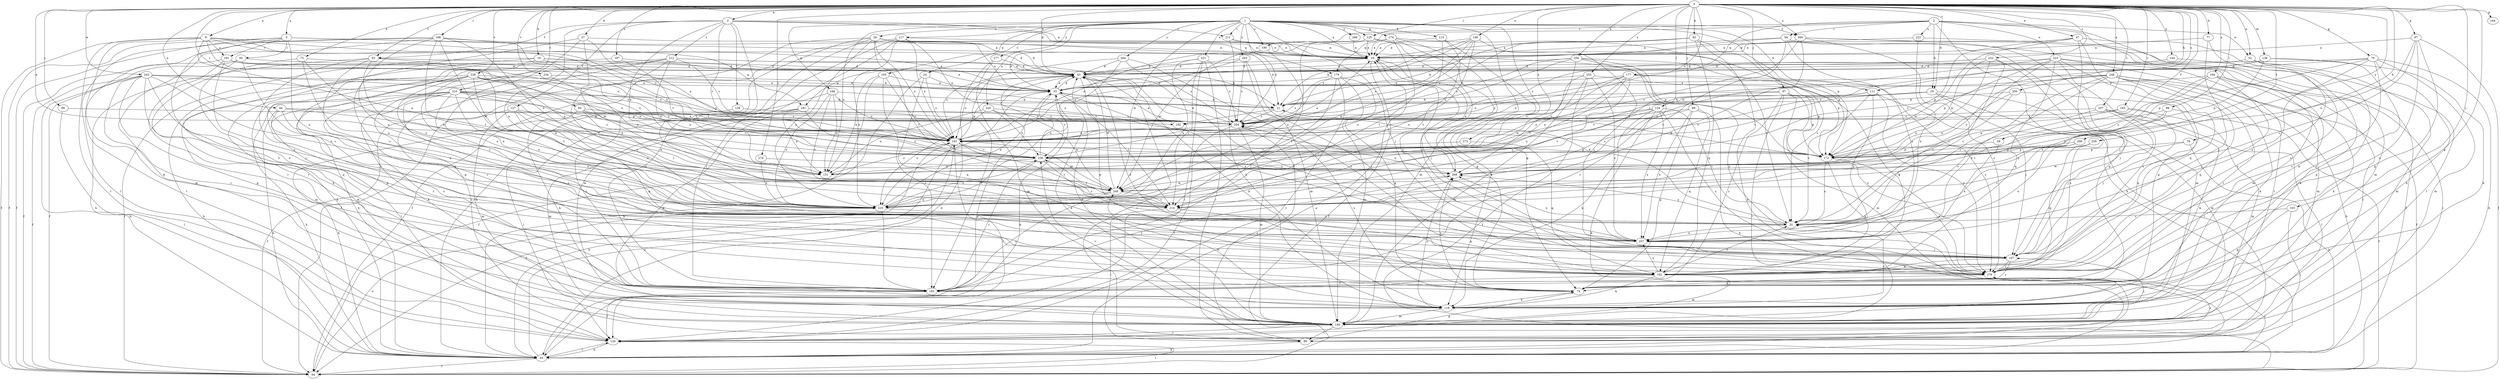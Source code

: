 strict digraph  {
0;
1;
2;
3;
5;
9;
10;
16;
19;
21;
24;
29;
32;
37;
43;
44;
47;
52;
53;
59;
63;
64;
67;
70;
74;
75;
77;
78;
83;
85;
88;
93;
94;
95;
96;
97;
98;
99;
103;
107;
111;
113;
117;
118;
124;
125;
127;
128;
129;
138;
140;
144;
148;
151;
161;
164;
165;
166;
172;
174;
177;
179;
181;
182;
183;
188;
190;
191;
192;
193;
194;
197;
200;
204;
206;
207;
210;
211;
212;
214;
220;
221;
222;
223;
225;
228;
233;
234;
236;
243;
246;
248;
253;
256;
257;
259;
260;
263;
264;
266;
268;
273;
274;
277;
279;
0 -> 3  [label=a];
0 -> 5  [label=a];
0 -> 9  [label=a];
0 -> 16  [label=b];
0 -> 19  [label=b];
0 -> 37  [label=d];
0 -> 43  [label=d];
0 -> 44  [label=e];
0 -> 47  [label=e];
0 -> 52  [label=e];
0 -> 59  [label=f];
0 -> 63  [label=f];
0 -> 67  [label=g];
0 -> 70  [label=g];
0 -> 74  [label=g];
0 -> 75  [label=h];
0 -> 77  [label=h];
0 -> 78  [label=h];
0 -> 83  [label=h];
0 -> 88  [label=i];
0 -> 93  [label=i];
0 -> 97  [label=j];
0 -> 98  [label=j];
0 -> 99  [label=j];
0 -> 103  [label=j];
0 -> 111  [label=k];
0 -> 124  [label=l];
0 -> 125  [label=l];
0 -> 138  [label=m];
0 -> 144  [label=n];
0 -> 148  [label=n];
0 -> 161  [label=o];
0 -> 164  [label=p];
0 -> 183  [label=r];
0 -> 188  [label=r];
0 -> 194  [label=s];
0 -> 197  [label=s];
0 -> 200  [label=s];
0 -> 204  [label=s];
0 -> 206  [label=t];
0 -> 207  [label=t];
0 -> 210  [label=t];
0 -> 228  [label=v];
0 -> 233  [label=v];
0 -> 234  [label=v];
0 -> 243  [label=w];
0 -> 248  [label=x];
0 -> 253  [label=x];
0 -> 256  [label=x];
0 -> 259  [label=y];
0 -> 260  [label=y];
0 -> 273  [label=z];
0 -> 274  [label=z];
1 -> 10  [label=a];
1 -> 24  [label=c];
1 -> 29  [label=c];
1 -> 74  [label=g];
1 -> 107  [label=j];
1 -> 111  [label=k];
1 -> 113  [label=k];
1 -> 117  [label=k];
1 -> 125  [label=l];
1 -> 140  [label=m];
1 -> 151  [label=n];
1 -> 165  [label=p];
1 -> 166  [label=p];
1 -> 172  [label=p];
1 -> 174  [label=q];
1 -> 190  [label=r];
1 -> 204  [label=s];
1 -> 211  [label=t];
1 -> 220  [label=u];
1 -> 221  [label=u];
1 -> 246  [label=w];
1 -> 260  [label=y];
1 -> 263  [label=y];
1 -> 264  [label=y];
1 -> 266  [label=y];
1 -> 277  [label=z];
2 -> 19  [label=b];
2 -> 52  [label=e];
2 -> 85  [label=h];
2 -> 94  [label=i];
2 -> 118  [label=k];
2 -> 140  [label=m];
2 -> 177  [label=q];
2 -> 179  [label=q];
2 -> 190  [label=r];
2 -> 222  [label=u];
2 -> 223  [label=u];
3 -> 10  [label=a];
3 -> 63  [label=f];
3 -> 127  [label=l];
3 -> 128  [label=l];
3 -> 151  [label=n];
3 -> 179  [label=q];
3 -> 211  [label=t];
3 -> 212  [label=t];
3 -> 214  [label=t];
3 -> 225  [label=u];
3 -> 236  [label=v];
5 -> 10  [label=a];
5 -> 43  [label=d];
5 -> 64  [label=f];
5 -> 95  [label=i];
5 -> 129  [label=l];
5 -> 191  [label=r];
5 -> 225  [label=u];
5 -> 279  [label=z];
9 -> 53  [label=e];
9 -> 64  [label=f];
9 -> 118  [label=k];
9 -> 129  [label=l];
9 -> 151  [label=n];
9 -> 161  [label=o];
9 -> 181  [label=q];
9 -> 191  [label=r];
9 -> 192  [label=r];
9 -> 204  [label=s];
10 -> 43  [label=d];
10 -> 64  [label=f];
10 -> 107  [label=j];
10 -> 181  [label=q];
16 -> 43  [label=d];
16 -> 53  [label=e];
16 -> 64  [label=f];
16 -> 118  [label=k];
16 -> 161  [label=o];
16 -> 182  [label=q];
19 -> 21  [label=b];
19 -> 107  [label=j];
19 -> 140  [label=m];
19 -> 192  [label=r];
19 -> 236  [label=v];
19 -> 279  [label=z];
21 -> 192  [label=r];
21 -> 204  [label=s];
24 -> 53  [label=e];
24 -> 64  [label=f];
24 -> 161  [label=o];
24 -> 182  [label=q];
29 -> 10  [label=a];
29 -> 21  [label=b];
29 -> 43  [label=d];
29 -> 53  [label=e];
29 -> 64  [label=f];
29 -> 85  [label=h];
29 -> 161  [label=o];
29 -> 193  [label=r];
29 -> 214  [label=t];
29 -> 225  [label=u];
32 -> 43  [label=d];
32 -> 257  [label=x];
32 -> 268  [label=y];
37 -> 10  [label=a];
37 -> 85  [label=h];
37 -> 161  [label=o];
37 -> 246  [label=w];
37 -> 257  [label=x];
43 -> 53  [label=e];
43 -> 96  [label=i];
43 -> 118  [label=k];
43 -> 161  [label=o];
43 -> 182  [label=q];
43 -> 193  [label=r];
44 -> 85  [label=h];
44 -> 204  [label=s];
44 -> 225  [label=u];
44 -> 236  [label=v];
44 -> 279  [label=z];
47 -> 10  [label=a];
47 -> 107  [label=j];
47 -> 129  [label=l];
47 -> 172  [label=p];
47 -> 182  [label=q];
47 -> 246  [label=w];
52 -> 43  [label=d];
52 -> 74  [label=g];
52 -> 140  [label=m];
52 -> 279  [label=z];
53 -> 21  [label=b];
53 -> 43  [label=d];
53 -> 85  [label=h];
53 -> 214  [label=t];
53 -> 225  [label=u];
53 -> 236  [label=v];
53 -> 257  [label=x];
59 -> 172  [label=p];
59 -> 257  [label=x];
63 -> 32  [label=c];
63 -> 43  [label=d];
63 -> 85  [label=h];
63 -> 151  [label=n];
63 -> 225  [label=u];
63 -> 279  [label=z];
64 -> 129  [label=l];
64 -> 225  [label=u];
67 -> 10  [label=a];
67 -> 32  [label=c];
67 -> 64  [label=f];
67 -> 74  [label=g];
67 -> 151  [label=n];
67 -> 279  [label=z];
70 -> 43  [label=d];
70 -> 85  [label=h];
70 -> 118  [label=k];
70 -> 140  [label=m];
70 -> 172  [label=p];
70 -> 236  [label=v];
70 -> 257  [label=x];
70 -> 279  [label=z];
74 -> 118  [label=k];
74 -> 204  [label=s];
74 -> 268  [label=y];
75 -> 43  [label=d];
75 -> 193  [label=r];
75 -> 225  [label=u];
75 -> 246  [label=w];
77 -> 10  [label=a];
77 -> 107  [label=j];
77 -> 279  [label=z];
78 -> 85  [label=h];
78 -> 172  [label=p];
78 -> 246  [label=w];
83 -> 10  [label=a];
83 -> 21  [label=b];
83 -> 32  [label=c];
83 -> 85  [label=h];
83 -> 182  [label=q];
83 -> 204  [label=s];
85 -> 10  [label=a];
85 -> 43  [label=d];
85 -> 64  [label=f];
85 -> 129  [label=l];
85 -> 161  [label=o];
85 -> 279  [label=z];
88 -> 64  [label=f];
88 -> 204  [label=s];
88 -> 214  [label=t];
88 -> 268  [label=y];
93 -> 85  [label=h];
93 -> 161  [label=o];
93 -> 204  [label=s];
93 -> 214  [label=t];
93 -> 236  [label=v];
94 -> 10  [label=a];
94 -> 53  [label=e];
94 -> 129  [label=l];
94 -> 140  [label=m];
94 -> 214  [label=t];
94 -> 257  [label=x];
95 -> 32  [label=c];
95 -> 43  [label=d];
95 -> 64  [label=f];
95 -> 107  [label=j];
96 -> 74  [label=g];
96 -> 85  [label=h];
96 -> 204  [label=s];
96 -> 279  [label=z];
97 -> 21  [label=b];
97 -> 129  [label=l];
97 -> 140  [label=m];
97 -> 172  [label=p];
97 -> 193  [label=r];
97 -> 225  [label=u];
97 -> 279  [label=z];
98 -> 74  [label=g];
98 -> 85  [label=h];
98 -> 161  [label=o];
98 -> 182  [label=q];
98 -> 204  [label=s];
98 -> 257  [label=x];
99 -> 129  [label=l];
99 -> 204  [label=s];
103 -> 32  [label=c];
103 -> 74  [label=g];
103 -> 96  [label=i];
107 -> 43  [label=d];
107 -> 182  [label=q];
107 -> 193  [label=r];
107 -> 279  [label=z];
111 -> 21  [label=b];
111 -> 32  [label=c];
111 -> 96  [label=i];
111 -> 236  [label=v];
111 -> 257  [label=x];
111 -> 279  [label=z];
113 -> 10  [label=a];
113 -> 118  [label=k];
113 -> 214  [label=t];
113 -> 225  [label=u];
117 -> 10  [label=a];
117 -> 64  [label=f];
117 -> 140  [label=m];
117 -> 161  [label=o];
117 -> 193  [label=r];
117 -> 225  [label=u];
117 -> 268  [label=y];
118 -> 32  [label=c];
118 -> 140  [label=m];
118 -> 246  [label=w];
118 -> 268  [label=y];
124 -> 32  [label=c];
124 -> 85  [label=h];
124 -> 118  [label=k];
124 -> 204  [label=s];
124 -> 225  [label=u];
124 -> 236  [label=v];
124 -> 257  [label=x];
124 -> 279  [label=z];
125 -> 10  [label=a];
125 -> 107  [label=j];
125 -> 172  [label=p];
125 -> 225  [label=u];
125 -> 246  [label=w];
127 -> 64  [label=f];
127 -> 140  [label=m];
127 -> 182  [label=q];
127 -> 204  [label=s];
127 -> 225  [label=u];
127 -> 246  [label=w];
128 -> 118  [label=k];
128 -> 204  [label=s];
129 -> 85  [label=h];
138 -> 43  [label=d];
138 -> 118  [label=k];
138 -> 161  [label=o];
138 -> 172  [label=p];
138 -> 279  [label=z];
140 -> 43  [label=d];
140 -> 53  [label=e];
140 -> 96  [label=i];
140 -> 107  [label=j];
140 -> 129  [label=l];
140 -> 236  [label=v];
144 -> 43  [label=d];
144 -> 118  [label=k];
148 -> 10  [label=a];
148 -> 21  [label=b];
148 -> 107  [label=j];
148 -> 161  [label=o];
148 -> 204  [label=s];
148 -> 225  [label=u];
148 -> 246  [label=w];
151 -> 161  [label=o];
161 -> 53  [label=e];
161 -> 64  [label=f];
161 -> 85  [label=h];
161 -> 129  [label=l];
161 -> 172  [label=p];
161 -> 214  [label=t];
161 -> 236  [label=v];
165 -> 53  [label=e];
165 -> 85  [label=h];
165 -> 151  [label=n];
165 -> 193  [label=r];
165 -> 236  [label=v];
166 -> 21  [label=b];
166 -> 151  [label=n];
166 -> 161  [label=o];
166 -> 193  [label=r];
166 -> 214  [label=t];
166 -> 225  [label=u];
172 -> 21  [label=b];
172 -> 32  [label=c];
172 -> 182  [label=q];
172 -> 204  [label=s];
172 -> 279  [label=z];
174 -> 10  [label=a];
174 -> 32  [label=c];
174 -> 53  [label=e];
174 -> 74  [label=g];
174 -> 214  [label=t];
174 -> 268  [label=y];
177 -> 53  [label=e];
177 -> 151  [label=n];
177 -> 161  [label=o];
177 -> 182  [label=q];
177 -> 214  [label=t];
177 -> 225  [label=u];
177 -> 236  [label=v];
177 -> 279  [label=z];
179 -> 53  [label=e];
179 -> 74  [label=g];
179 -> 129  [label=l];
179 -> 140  [label=m];
179 -> 161  [label=o];
179 -> 214  [label=t];
181 -> 118  [label=k];
181 -> 129  [label=l];
181 -> 140  [label=m];
181 -> 151  [label=n];
181 -> 204  [label=s];
181 -> 268  [label=y];
182 -> 32  [label=c];
182 -> 43  [label=d];
182 -> 118  [label=k];
182 -> 140  [label=m];
182 -> 193  [label=r];
182 -> 257  [label=x];
183 -> 32  [label=c];
183 -> 107  [label=j];
183 -> 140  [label=m];
183 -> 204  [label=s];
188 -> 10  [label=a];
188 -> 64  [label=f];
188 -> 129  [label=l];
188 -> 140  [label=m];
188 -> 151  [label=n];
188 -> 214  [label=t];
188 -> 225  [label=u];
188 -> 236  [label=v];
188 -> 246  [label=w];
190 -> 161  [label=o];
190 -> 193  [label=r];
191 -> 21  [label=b];
191 -> 43  [label=d];
191 -> 64  [label=f];
191 -> 161  [label=o];
191 -> 193  [label=r];
191 -> 257  [label=x];
192 -> 53  [label=e];
193 -> 129  [label=l];
193 -> 268  [label=y];
194 -> 32  [label=c];
194 -> 53  [label=e];
194 -> 96  [label=i];
194 -> 107  [label=j];
194 -> 118  [label=k];
194 -> 268  [label=y];
197 -> 43  [label=d];
197 -> 74  [label=g];
197 -> 236  [label=v];
200 -> 21  [label=b];
200 -> 151  [label=n];
200 -> 182  [label=q];
200 -> 214  [label=t];
204 -> 53  [label=e];
204 -> 129  [label=l];
204 -> 140  [label=m];
204 -> 161  [label=o];
206 -> 32  [label=c];
206 -> 172  [label=p];
206 -> 214  [label=t];
206 -> 257  [label=x];
207 -> 107  [label=j];
207 -> 118  [label=k];
207 -> 129  [label=l];
207 -> 172  [label=p];
207 -> 204  [label=s];
210 -> 21  [label=b];
210 -> 85  [label=h];
210 -> 118  [label=k];
210 -> 129  [label=l];
210 -> 161  [label=o];
210 -> 193  [label=r];
210 -> 204  [label=s];
210 -> 225  [label=u];
210 -> 236  [label=v];
210 -> 257  [label=x];
210 -> 268  [label=y];
210 -> 279  [label=z];
211 -> 10  [label=a];
211 -> 118  [label=k];
211 -> 172  [label=p];
212 -> 21  [label=b];
212 -> 43  [label=d];
212 -> 85  [label=h];
212 -> 96  [label=i];
212 -> 151  [label=n];
212 -> 193  [label=r];
212 -> 204  [label=s];
212 -> 257  [label=x];
214 -> 96  [label=i];
214 -> 182  [label=q];
214 -> 236  [label=v];
220 -> 151  [label=n];
220 -> 204  [label=s];
220 -> 225  [label=u];
220 -> 236  [label=v];
220 -> 246  [label=w];
221 -> 43  [label=d];
221 -> 96  [label=i];
221 -> 129  [label=l];
221 -> 204  [label=s];
221 -> 214  [label=t];
221 -> 225  [label=u];
222 -> 10  [label=a];
222 -> 64  [label=f];
222 -> 257  [label=x];
223 -> 32  [label=c];
223 -> 43  [label=d];
223 -> 74  [label=g];
223 -> 129  [label=l];
223 -> 140  [label=m];
223 -> 172  [label=p];
223 -> 182  [label=q];
223 -> 268  [label=y];
223 -> 279  [label=z];
225 -> 32  [label=c];
225 -> 53  [label=e];
225 -> 193  [label=r];
225 -> 236  [label=v];
228 -> 32  [label=c];
228 -> 53  [label=e];
228 -> 74  [label=g];
228 -> 85  [label=h];
228 -> 140  [label=m];
228 -> 161  [label=o];
228 -> 172  [label=p];
228 -> 214  [label=t];
228 -> 225  [label=u];
228 -> 246  [label=w];
233 -> 32  [label=c];
233 -> 43  [label=d];
233 -> 107  [label=j];
233 -> 172  [label=p];
233 -> 204  [label=s];
233 -> 225  [label=u];
234 -> 53  [label=e];
234 -> 140  [label=m];
234 -> 151  [label=n];
236 -> 10  [label=a];
236 -> 32  [label=c];
236 -> 43  [label=d];
236 -> 151  [label=n];
236 -> 193  [label=r];
236 -> 268  [label=y];
243 -> 53  [label=e];
243 -> 64  [label=f];
243 -> 74  [label=g];
243 -> 85  [label=h];
243 -> 161  [label=o];
243 -> 172  [label=p];
243 -> 182  [label=q];
243 -> 193  [label=r];
243 -> 225  [label=u];
243 -> 257  [label=x];
246 -> 43  [label=d];
246 -> 161  [label=o];
246 -> 193  [label=r];
246 -> 214  [label=t];
246 -> 225  [label=u];
248 -> 32  [label=c];
248 -> 53  [label=e];
248 -> 64  [label=f];
248 -> 85  [label=h];
248 -> 118  [label=k];
248 -> 161  [label=o];
248 -> 182  [label=q];
248 -> 193  [label=r];
248 -> 257  [label=x];
248 -> 268  [label=y];
253 -> 53  [label=e];
253 -> 64  [label=f];
253 -> 140  [label=m];
253 -> 172  [label=p];
253 -> 246  [label=w];
253 -> 257  [label=x];
256 -> 43  [label=d];
256 -> 161  [label=o];
256 -> 172  [label=p];
256 -> 193  [label=r];
256 -> 204  [label=s];
256 -> 268  [label=y];
256 -> 279  [label=z];
257 -> 10  [label=a];
257 -> 107  [label=j];
257 -> 268  [label=y];
259 -> 172  [label=p];
259 -> 182  [label=q];
259 -> 268  [label=y];
260 -> 10  [label=a];
260 -> 74  [label=g];
260 -> 140  [label=m];
260 -> 214  [label=t];
260 -> 236  [label=v];
260 -> 279  [label=z];
263 -> 43  [label=d];
263 -> 140  [label=m];
263 -> 161  [label=o];
263 -> 204  [label=s];
263 -> 279  [label=z];
264 -> 43  [label=d];
264 -> 161  [label=o];
264 -> 204  [label=s];
264 -> 225  [label=u];
264 -> 279  [label=z];
266 -> 10  [label=a];
268 -> 10  [label=a];
268 -> 246  [label=w];
273 -> 182  [label=q];
273 -> 236  [label=v];
274 -> 225  [label=u];
274 -> 268  [label=y];
277 -> 43  [label=d];
277 -> 85  [label=h];
277 -> 140  [label=m];
279 -> 74  [label=g];
}
